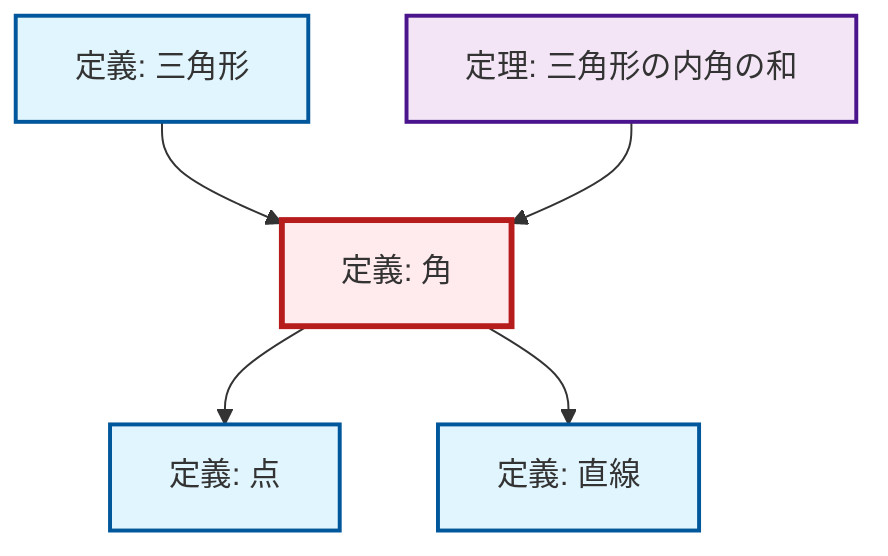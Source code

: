 graph TD
    classDef definition fill:#e1f5fe,stroke:#01579b,stroke-width:2px
    classDef theorem fill:#f3e5f5,stroke:#4a148c,stroke-width:2px
    classDef axiom fill:#fff3e0,stroke:#e65100,stroke-width:2px
    classDef example fill:#e8f5e9,stroke:#1b5e20,stroke-width:2px
    classDef current fill:#ffebee,stroke:#b71c1c,stroke-width:3px
    def-angle["定義: 角"]:::definition
    def-line["定義: 直線"]:::definition
    def-triangle["定義: 三角形"]:::definition
    def-point["定義: 点"]:::definition
    thm-angle-sum-triangle["定理: 三角形の内角の和"]:::theorem
    def-angle --> def-point
    def-triangle --> def-angle
    thm-angle-sum-triangle --> def-angle
    def-angle --> def-line
    class def-angle current